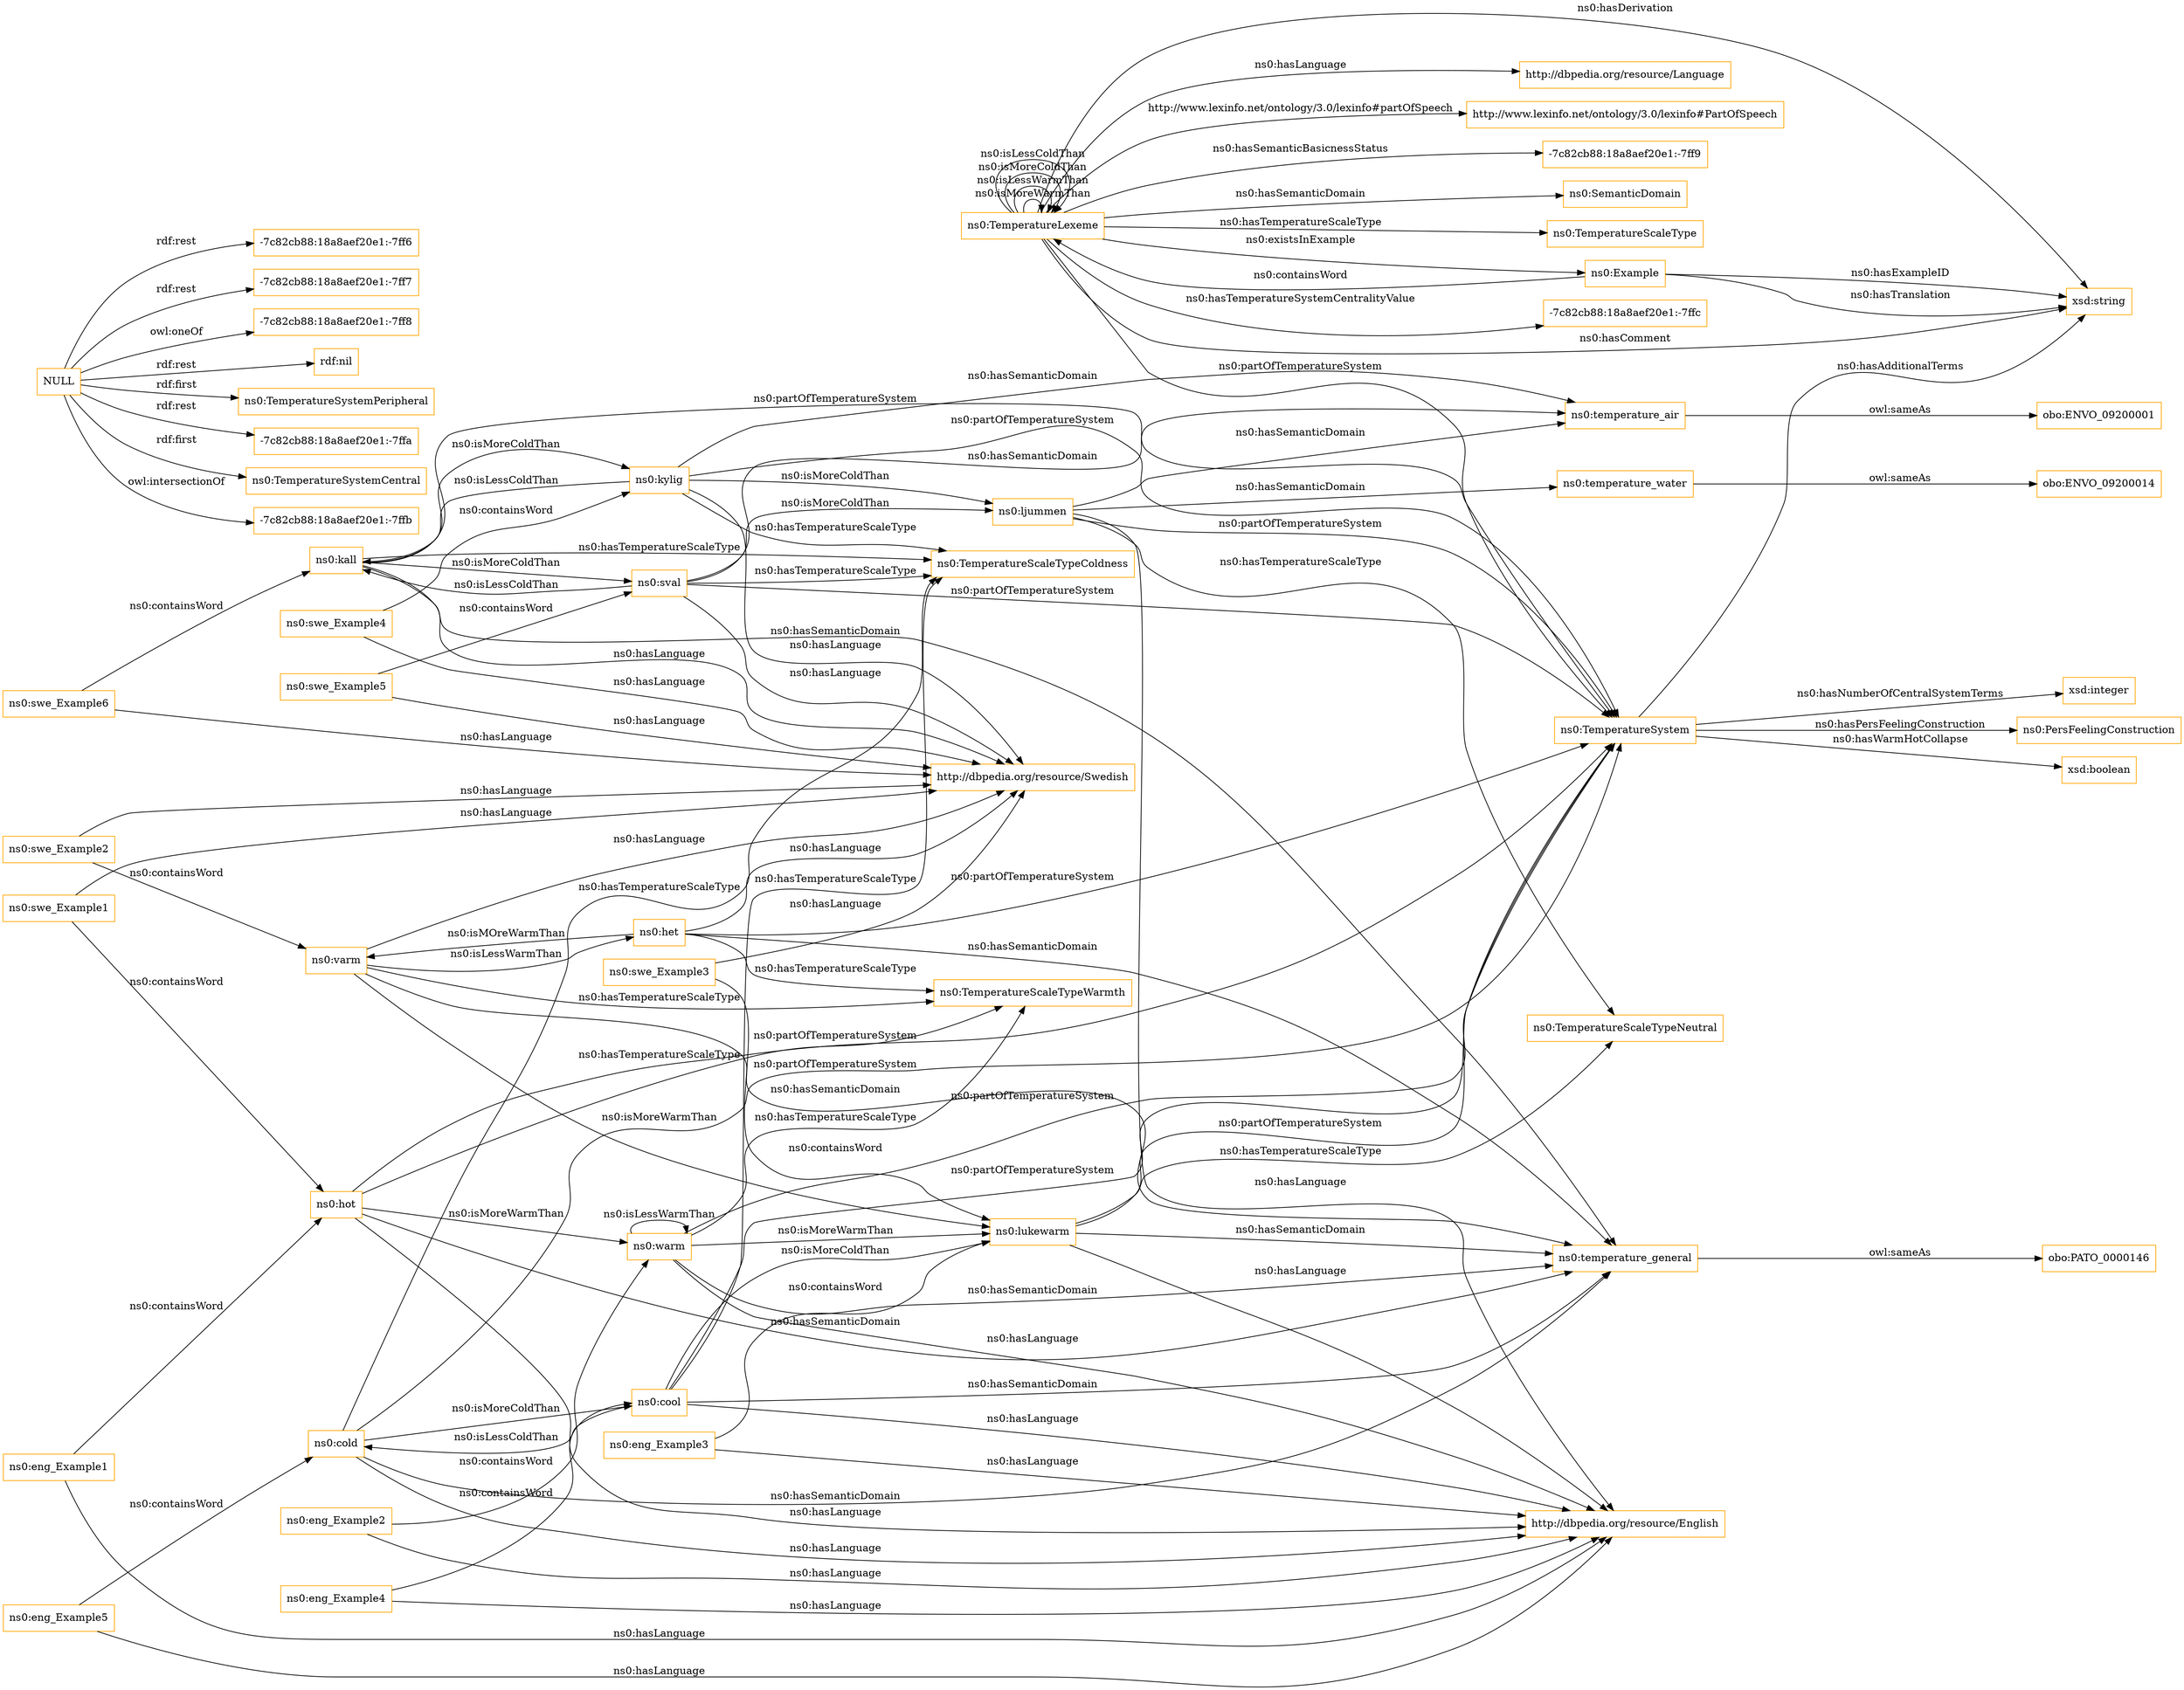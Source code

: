 digraph ar2dtool_diagram { 
rankdir=LR;
size="1501"
node [shape = rectangle, color="orange"]; "ns0:temperature_water" "ns0:SemanticDomain" "ns0:TemperatureLexeme" "ns0:TemperatureScaleTypeColdness" "ns0:TemperatureScaleTypeWarmth" "ns0:TemperatureSystem" "ns0:temperature_general" "ns0:TemperatureScaleType" "ns0:temperature_air" "ns0:Example" "-7c82cb88:18a8aef20e1:-7ffc" ; /*classes style*/
	"ns0:swe_Example6" -> "http://dbpedia.org/resource/Swedish" [ label = "ns0:hasLanguage" ];
	"ns0:swe_Example6" -> "ns0:kall" [ label = "ns0:containsWord" ];
	"ns0:temperature_general" -> "obo:PATO_0000146" [ label = "owl:sameAs" ];
	"ns0:lukewarm" -> "ns0:TemperatureScaleTypeNeutral" [ label = "ns0:hasTemperatureScaleType" ];
	"ns0:lukewarm" -> "ns0:TemperatureSystem" [ label = "ns0:partOfTemperatureSystem" ];
	"ns0:lukewarm" -> "ns0:temperature_general" [ label = "ns0:hasSemanticDomain" ];
	"ns0:lukewarm" -> "http://dbpedia.org/resource/English" [ label = "ns0:hasLanguage" ];
	"ns0:kylig" -> "ns0:ljummen" [ label = "ns0:isMoreColdThan" ];
	"ns0:kylig" -> "ns0:kall" [ label = "ns0:isLessColdThan" ];
	"ns0:kylig" -> "ns0:TemperatureScaleTypeColdness" [ label = "ns0:hasTemperatureScaleType" ];
	"ns0:kylig" -> "http://dbpedia.org/resource/Swedish" [ label = "ns0:hasLanguage" ];
	"ns0:kylig" -> "ns0:temperature_air" [ label = "ns0:hasSemanticDomain" ];
	"ns0:kylig" -> "ns0:TemperatureSystem" [ label = "ns0:partOfTemperatureSystem" ];
	"ns0:cold" -> "ns0:cool" [ label = "ns0:isMoreColdThan" ];
	"ns0:cold" -> "ns0:TemperatureScaleTypeColdness" [ label = "ns0:hasTemperatureScaleType" ];
	"ns0:cold" -> "ns0:TemperatureSystem" [ label = "ns0:partOfTemperatureSystem" ];
	"ns0:cold" -> "ns0:temperature_general" [ label = "ns0:hasSemanticDomain" ];
	"ns0:cold" -> "http://dbpedia.org/resource/English" [ label = "ns0:hasLanguage" ];
	"ns0:eng_Example3" -> "http://dbpedia.org/resource/English" [ label = "ns0:hasLanguage" ];
	"ns0:eng_Example3" -> "ns0:lukewarm" [ label = "ns0:containsWord" ];
	"ns0:swe_Example5" -> "http://dbpedia.org/resource/Swedish" [ label = "ns0:hasLanguage" ];
	"ns0:swe_Example5" -> "ns0:sval" [ label = "ns0:containsWord" ];
	"ns0:hot" -> "ns0:warm" [ label = "ns0:isMoreWarmThan" ];
	"ns0:hot" -> "ns0:TemperatureScaleTypeWarmth" [ label = "ns0:hasTemperatureScaleType" ];
	"ns0:hot" -> "ns0:TemperatureSystem" [ label = "ns0:partOfTemperatureSystem" ];
	"ns0:hot" -> "ns0:temperature_general" [ label = "ns0:hasSemanticDomain" ];
	"ns0:hot" -> "http://dbpedia.org/resource/English" [ label = "ns0:hasLanguage" ];
	"ns0:kall" -> "ns0:TemperatureSystem" [ label = "ns0:partOfTemperatureSystem" ];
	"ns0:kall" -> "ns0:TemperatureScaleTypeColdness" [ label = "ns0:hasTemperatureScaleType" ];
	"ns0:kall" -> "ns0:sval" [ label = "ns0:isMoreColdThan" ];
	"ns0:kall" -> "ns0:kylig" [ label = "ns0:isMoreColdThan" ];
	"ns0:kall" -> "ns0:temperature_general" [ label = "ns0:hasSemanticDomain" ];
	"ns0:kall" -> "http://dbpedia.org/resource/Swedish" [ label = "ns0:hasLanguage" ];
	"ns0:eng_Example2" -> "http://dbpedia.org/resource/English" [ label = "ns0:hasLanguage" ];
	"ns0:eng_Example2" -> "ns0:warm" [ label = "ns0:containsWord" ];
	"ns0:cool" -> "ns0:lukewarm" [ label = "ns0:isMoreColdThan" ];
	"ns0:cool" -> "ns0:cold" [ label = "ns0:isLessColdThan" ];
	"ns0:cool" -> "ns0:TemperatureScaleTypeColdness" [ label = "ns0:hasTemperatureScaleType" ];
	"ns0:cool" -> "ns0:TemperatureSystem" [ label = "ns0:partOfTemperatureSystem" ];
	"ns0:cool" -> "ns0:temperature_general" [ label = "ns0:hasSemanticDomain" ];
	"ns0:cool" -> "http://dbpedia.org/resource/English" [ label = "ns0:hasLanguage" ];
	"ns0:warm" -> "ns0:lukewarm" [ label = "ns0:isMoreWarmThan" ];
	"ns0:warm" -> "ns0:warm" [ label = "ns0:isLessWarmThan" ];
	"ns0:warm" -> "ns0:TemperatureScaleTypeWarmth" [ label = "ns0:hasTemperatureScaleType" ];
	"ns0:warm" -> "ns0:TemperatureSystem" [ label = "ns0:partOfTemperatureSystem" ];
	"ns0:warm" -> "ns0:temperature_general" [ label = "ns0:hasSemanticDomain" ];
	"ns0:warm" -> "http://dbpedia.org/resource/English" [ label = "ns0:hasLanguage" ];
	"ns0:temperature_air" -> "obo:ENVO_09200001" [ label = "owl:sameAs" ];
	"ns0:swe_Example4" -> "http://dbpedia.org/resource/Swedish" [ label = "ns0:hasLanguage" ];
	"ns0:swe_Example4" -> "ns0:kylig" [ label = "ns0:containsWord" ];
	"ns0:varm" -> "ns0:TemperatureScaleTypeWarmth" [ label = "ns0:hasTemperatureScaleType" ];
	"ns0:varm" -> "ns0:het" [ label = "ns0:isLessWarmThan" ];
	"ns0:varm" -> "ns0:temperature_general" [ label = "ns0:hasSemanticDomain" ];
	"ns0:varm" -> "http://dbpedia.org/resource/Swedish" [ label = "ns0:hasLanguage" ];
	"ns0:varm" -> "ns0:lukewarm" [ label = "ns0:isMoreWarmThan" ];
	"ns0:eng_Example1" -> "http://dbpedia.org/resource/English" [ label = "ns0:hasLanguage" ];
	"ns0:eng_Example1" -> "ns0:hot" [ label = "ns0:containsWord" ];
	"ns0:swe_Example3" -> "http://dbpedia.org/resource/Swedish" [ label = "ns0:hasLanguage" ];
	"ns0:swe_Example3" -> "ns0:lukewarm" [ label = "ns0:containsWord" ];
	"NULL" -> "-7c82cb88:18a8aef20e1:-7ff6" [ label = "rdf:rest" ];
	"NULL" -> "-7c82cb88:18a8aef20e1:-7ff7" [ label = "rdf:rest" ];
	"NULL" -> "-7c82cb88:18a8aef20e1:-7ff8" [ label = "owl:oneOf" ];
	"NULL" -> "rdf:nil" [ label = "rdf:rest" ];
	"NULL" -> "ns0:TemperatureSystemPeripheral" [ label = "rdf:first" ];
	"NULL" -> "-7c82cb88:18a8aef20e1:-7ffa" [ label = "rdf:rest" ];
	"NULL" -> "ns0:TemperatureSystemCentral" [ label = "rdf:first" ];
	"NULL" -> "-7c82cb88:18a8aef20e1:-7ffb" [ label = "owl:intersectionOf" ];
	"ns0:sval" -> "ns0:TemperatureSystem" [ label = "ns0:partOfTemperatureSystem" ];
	"ns0:sval" -> "http://dbpedia.org/resource/Swedish" [ label = "ns0:hasLanguage" ];
	"ns0:sval" -> "ns0:temperature_air" [ label = "ns0:hasSemanticDomain" ];
	"ns0:sval" -> "ns0:ljummen" [ label = "ns0:isMoreColdThan" ];
	"ns0:sval" -> "ns0:TemperatureScaleTypeColdness" [ label = "ns0:hasTemperatureScaleType" ];
	"ns0:sval" -> "ns0:kall" [ label = "ns0:isLessColdThan" ];
	"ns0:ljummen" -> "ns0:TemperatureScaleTypeNeutral" [ label = "ns0:hasTemperatureScaleType" ];
	"ns0:ljummen" -> "ns0:TemperatureSystem" [ label = "ns0:partOfTemperatureSystem" ];
	"ns0:ljummen" -> "ns0:temperature_water" [ label = "ns0:hasSemanticDomain" ];
	"ns0:ljummen" -> "ns0:temperature_air" [ label = "ns0:hasSemanticDomain" ];
	"ns0:ljummen" -> "http://dbpedia.org/resource/English" [ label = "ns0:hasLanguage" ];
	"ns0:swe_Example2" -> "http://dbpedia.org/resource/Swedish" [ label = "ns0:hasLanguage" ];
	"ns0:swe_Example2" -> "ns0:varm" [ label = "ns0:containsWord" ];
	"ns0:het" -> "ns0:varm" [ label = "ns0:isMOreWarmThan" ];
	"ns0:het" -> "ns0:TemperatureScaleTypeWarmth" [ label = "ns0:hasTemperatureScaleType" ];
	"ns0:het" -> "ns0:TemperatureSystem" [ label = "ns0:partOfTemperatureSystem" ];
	"ns0:het" -> "ns0:temperature_general" [ label = "ns0:hasSemanticDomain" ];
	"ns0:het" -> "http://dbpedia.org/resource/Swedish" [ label = "ns0:hasLanguage" ];
	"ns0:eng_Example5" -> "http://dbpedia.org/resource/English" [ label = "ns0:hasLanguage" ];
	"ns0:eng_Example5" -> "ns0:cold" [ label = "ns0:containsWord" ];
	"ns0:temperature_water" -> "obo:ENVO_09200014" [ label = "owl:sameAs" ];
	"ns0:swe_Example1" -> "http://dbpedia.org/resource/Swedish" [ label = "ns0:hasLanguage" ];
	"ns0:swe_Example1" -> "ns0:hot" [ label = "ns0:containsWord" ];
	"ns0:eng_Example4" -> "http://dbpedia.org/resource/English" [ label = "ns0:hasLanguage" ];
	"ns0:eng_Example4" -> "ns0:cool" [ label = "ns0:containsWord" ];
	"ns0:TemperatureLexeme" -> "xsd:string" [ label = "ns0:hasComment" ];
	"ns0:TemperatureSystem" -> "ns0:PersFeelingConstruction" [ label = "ns0:hasPersFeelingConstruction" ];
	"ns0:TemperatureSystem" -> "xsd:boolean" [ label = "ns0:hasWarmHotCollapse" ];
	"ns0:TemperatureLexeme" -> "ns0:SemanticDomain" [ label = "ns0:hasSemanticDomain" ];
	"ns0:TemperatureLexeme" -> "http://dbpedia.org/resource/Language" [ label = "ns0:hasLanguage" ];
	"ns0:TemperatureSystem" -> "xsd:string" [ label = "ns0:hasAdditionalTerms" ];
	"ns0:TemperatureLexeme" -> "xsd:string" [ label = "ns0:hasDerivation" ];
	"ns0:TemperatureSystem" -> "xsd:integer" [ label = "ns0:hasNumberOfCentralSystemTerms" ];
	"ns0:TemperatureLexeme" -> "ns0:TemperatureScaleType" [ label = "ns0:hasTemperatureScaleType" ];
	"ns0:TemperatureLexeme" -> "http://www.lexinfo.net/ontology/3.0/lexinfo#PartOfSpeech" [ label = "http://www.lexinfo.net/ontology/3.0/lexinfo#partOfSpeech" ];
	"ns0:Example" -> "xsd:string" [ label = "ns0:hasTranslation" ];
	"ns0:TemperatureLexeme" -> "ns0:TemperatureLexeme" [ label = "ns0:isMoreWarmThan" ];
	"ns0:TemperatureLexeme" -> "ns0:TemperatureSystem" [ label = "ns0:partOfTemperatureSystem" ];
	"ns0:TemperatureLexeme" -> "ns0:TemperatureLexeme" [ label = "ns0:isLessWarmThan" ];
	"ns0:TemperatureLexeme" -> "ns0:TemperatureLexeme" [ label = "ns0:isMoreColdThan" ];
	"ns0:Example" -> "ns0:TemperatureLexeme" [ label = "ns0:containsWord" ];
	"ns0:TemperatureLexeme" -> "-7c82cb88:18a8aef20e1:-7ffc" [ label = "ns0:hasTemperatureSystemCentralityValue" ];
	"ns0:TemperatureLexeme" -> "-7c82cb88:18a8aef20e1:-7ff9" [ label = "ns0:hasSemanticBasicnessStatus" ];
	"ns0:Example" -> "xsd:string" [ label = "ns0:hasExampleID" ];
	"ns0:TemperatureLexeme" -> "ns0:Example" [ label = "ns0:existsInExample" ];
	"ns0:TemperatureLexeme" -> "ns0:TemperatureLexeme" [ label = "ns0:isLessColdThan" ];

}
